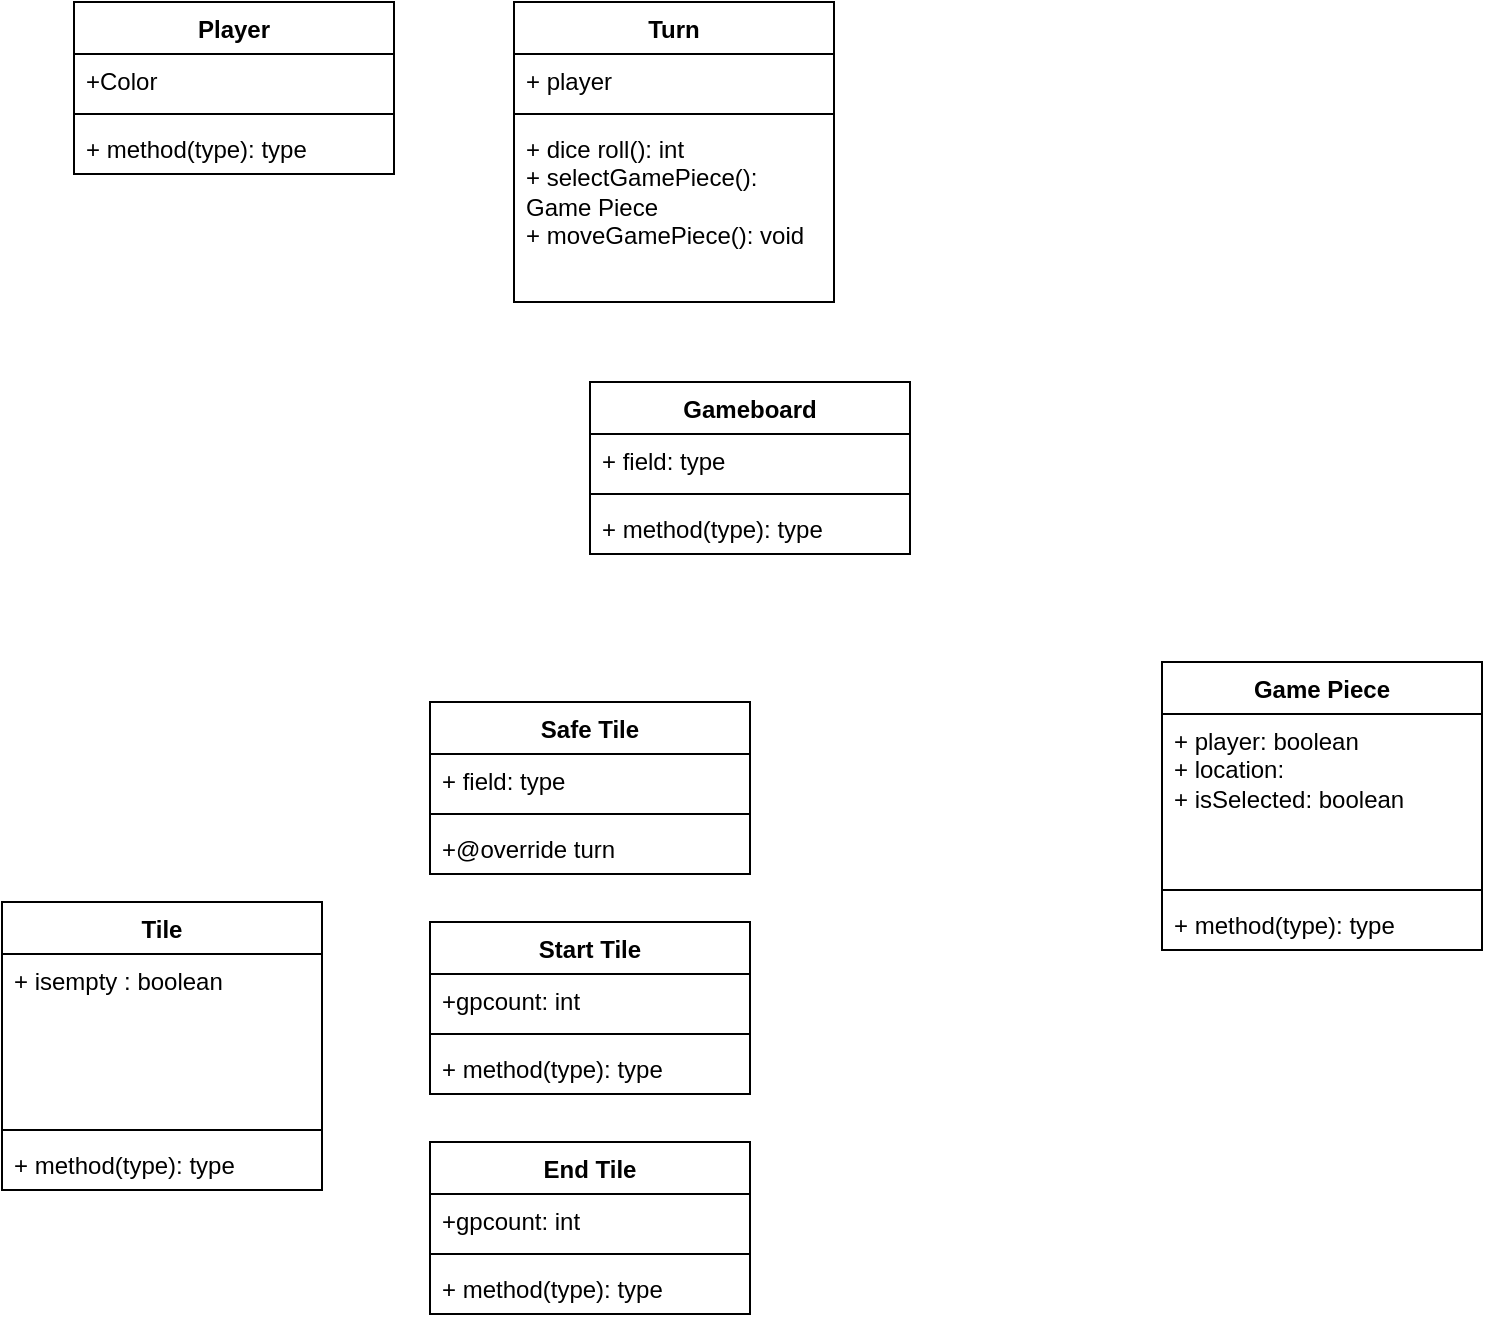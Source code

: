 <mxfile version="24.2.0" type="github">
  <diagram id="C5RBs43oDa-KdzZeNtuy" name="Page-1">
    <mxGraphModel dx="880" dy="434" grid="1" gridSize="10" guides="1" tooltips="1" connect="1" arrows="1" fold="1" page="1" pageScale="1" pageWidth="827" pageHeight="1169" math="0" shadow="0">
      <root>
        <mxCell id="WIyWlLk6GJQsqaUBKTNV-0" />
        <mxCell id="WIyWlLk6GJQsqaUBKTNV-1" parent="WIyWlLk6GJQsqaUBKTNV-0" />
        <mxCell id="TV2dxThgKp9PJWeSo5oj-0" value="Gameboard" style="swimlane;fontStyle=1;align=center;verticalAlign=top;childLayout=stackLayout;horizontal=1;startSize=26;horizontalStack=0;resizeParent=1;resizeParentMax=0;resizeLast=0;collapsible=1;marginBottom=0;whiteSpace=wrap;html=1;" vertex="1" parent="WIyWlLk6GJQsqaUBKTNV-1">
          <mxGeometry x="338" y="270" width="160" height="86" as="geometry" />
        </mxCell>
        <mxCell id="TV2dxThgKp9PJWeSo5oj-1" value="+ field: type" style="text;strokeColor=none;fillColor=none;align=left;verticalAlign=top;spacingLeft=4;spacingRight=4;overflow=hidden;rotatable=0;points=[[0,0.5],[1,0.5]];portConstraint=eastwest;whiteSpace=wrap;html=1;" vertex="1" parent="TV2dxThgKp9PJWeSo5oj-0">
          <mxGeometry y="26" width="160" height="26" as="geometry" />
        </mxCell>
        <mxCell id="TV2dxThgKp9PJWeSo5oj-2" value="" style="line;strokeWidth=1;fillColor=none;align=left;verticalAlign=middle;spacingTop=-1;spacingLeft=3;spacingRight=3;rotatable=0;labelPosition=right;points=[];portConstraint=eastwest;strokeColor=inherit;" vertex="1" parent="TV2dxThgKp9PJWeSo5oj-0">
          <mxGeometry y="52" width="160" height="8" as="geometry" />
        </mxCell>
        <mxCell id="TV2dxThgKp9PJWeSo5oj-3" value="+ method(type): type" style="text;strokeColor=none;fillColor=none;align=left;verticalAlign=top;spacingLeft=4;spacingRight=4;overflow=hidden;rotatable=0;points=[[0,0.5],[1,0.5]];portConstraint=eastwest;whiteSpace=wrap;html=1;" vertex="1" parent="TV2dxThgKp9PJWeSo5oj-0">
          <mxGeometry y="60" width="160" height="26" as="geometry" />
        </mxCell>
        <mxCell id="TV2dxThgKp9PJWeSo5oj-4" value="Tile" style="swimlane;fontStyle=1;align=center;verticalAlign=top;childLayout=stackLayout;horizontal=1;startSize=26;horizontalStack=0;resizeParent=1;resizeParentMax=0;resizeLast=0;collapsible=1;marginBottom=0;whiteSpace=wrap;html=1;" vertex="1" parent="WIyWlLk6GJQsqaUBKTNV-1">
          <mxGeometry x="44" y="530" width="160" height="144" as="geometry" />
        </mxCell>
        <mxCell id="TV2dxThgKp9PJWeSo5oj-5" value="+ isempty : boolean" style="text;strokeColor=none;fillColor=none;align=left;verticalAlign=top;spacingLeft=4;spacingRight=4;overflow=hidden;rotatable=0;points=[[0,0.5],[1,0.5]];portConstraint=eastwest;whiteSpace=wrap;html=1;" vertex="1" parent="TV2dxThgKp9PJWeSo5oj-4">
          <mxGeometry y="26" width="160" height="84" as="geometry" />
        </mxCell>
        <mxCell id="TV2dxThgKp9PJWeSo5oj-6" value="" style="line;strokeWidth=1;fillColor=none;align=left;verticalAlign=middle;spacingTop=-1;spacingLeft=3;spacingRight=3;rotatable=0;labelPosition=right;points=[];portConstraint=eastwest;strokeColor=inherit;" vertex="1" parent="TV2dxThgKp9PJWeSo5oj-4">
          <mxGeometry y="110" width="160" height="8" as="geometry" />
        </mxCell>
        <mxCell id="TV2dxThgKp9PJWeSo5oj-7" value="+ method(type): type" style="text;strokeColor=none;fillColor=none;align=left;verticalAlign=top;spacingLeft=4;spacingRight=4;overflow=hidden;rotatable=0;points=[[0,0.5],[1,0.5]];portConstraint=eastwest;whiteSpace=wrap;html=1;" vertex="1" parent="TV2dxThgKp9PJWeSo5oj-4">
          <mxGeometry y="118" width="160" height="26" as="geometry" />
        </mxCell>
        <mxCell id="TV2dxThgKp9PJWeSo5oj-20" value="Safe Tile" style="swimlane;fontStyle=1;align=center;verticalAlign=top;childLayout=stackLayout;horizontal=1;startSize=26;horizontalStack=0;resizeParent=1;resizeParentMax=0;resizeLast=0;collapsible=1;marginBottom=0;whiteSpace=wrap;html=1;" vertex="1" parent="WIyWlLk6GJQsqaUBKTNV-1">
          <mxGeometry x="258" y="430" width="160" height="86" as="geometry" />
        </mxCell>
        <mxCell id="TV2dxThgKp9PJWeSo5oj-21" value="+ field: type" style="text;strokeColor=none;fillColor=none;align=left;verticalAlign=top;spacingLeft=4;spacingRight=4;overflow=hidden;rotatable=0;points=[[0,0.5],[1,0.5]];portConstraint=eastwest;whiteSpace=wrap;html=1;" vertex="1" parent="TV2dxThgKp9PJWeSo5oj-20">
          <mxGeometry y="26" width="160" height="26" as="geometry" />
        </mxCell>
        <mxCell id="TV2dxThgKp9PJWeSo5oj-22" value="" style="line;strokeWidth=1;fillColor=none;align=left;verticalAlign=middle;spacingTop=-1;spacingLeft=3;spacingRight=3;rotatable=0;labelPosition=right;points=[];portConstraint=eastwest;strokeColor=inherit;" vertex="1" parent="TV2dxThgKp9PJWeSo5oj-20">
          <mxGeometry y="52" width="160" height="8" as="geometry" />
        </mxCell>
        <mxCell id="TV2dxThgKp9PJWeSo5oj-23" value="+@override turn" style="text;strokeColor=none;fillColor=none;align=left;verticalAlign=top;spacingLeft=4;spacingRight=4;overflow=hidden;rotatable=0;points=[[0,0.5],[1,0.5]];portConstraint=eastwest;whiteSpace=wrap;html=1;" vertex="1" parent="TV2dxThgKp9PJWeSo5oj-20">
          <mxGeometry y="60" width="160" height="26" as="geometry" />
        </mxCell>
        <mxCell id="TV2dxThgKp9PJWeSo5oj-24" value="Start Tile" style="swimlane;fontStyle=1;align=center;verticalAlign=top;childLayout=stackLayout;horizontal=1;startSize=26;horizontalStack=0;resizeParent=1;resizeParentMax=0;resizeLast=0;collapsible=1;marginBottom=0;whiteSpace=wrap;html=1;" vertex="1" parent="WIyWlLk6GJQsqaUBKTNV-1">
          <mxGeometry x="258" y="540" width="160" height="86" as="geometry" />
        </mxCell>
        <mxCell id="TV2dxThgKp9PJWeSo5oj-25" value="+gpcount: int" style="text;strokeColor=none;fillColor=none;align=left;verticalAlign=top;spacingLeft=4;spacingRight=4;overflow=hidden;rotatable=0;points=[[0,0.5],[1,0.5]];portConstraint=eastwest;whiteSpace=wrap;html=1;" vertex="1" parent="TV2dxThgKp9PJWeSo5oj-24">
          <mxGeometry y="26" width="160" height="26" as="geometry" />
        </mxCell>
        <mxCell id="TV2dxThgKp9PJWeSo5oj-26" value="" style="line;strokeWidth=1;fillColor=none;align=left;verticalAlign=middle;spacingTop=-1;spacingLeft=3;spacingRight=3;rotatable=0;labelPosition=right;points=[];portConstraint=eastwest;strokeColor=inherit;" vertex="1" parent="TV2dxThgKp9PJWeSo5oj-24">
          <mxGeometry y="52" width="160" height="8" as="geometry" />
        </mxCell>
        <mxCell id="TV2dxThgKp9PJWeSo5oj-27" value="+ method(type): type" style="text;strokeColor=none;fillColor=none;align=left;verticalAlign=top;spacingLeft=4;spacingRight=4;overflow=hidden;rotatable=0;points=[[0,0.5],[1,0.5]];portConstraint=eastwest;whiteSpace=wrap;html=1;" vertex="1" parent="TV2dxThgKp9PJWeSo5oj-24">
          <mxGeometry y="60" width="160" height="26" as="geometry" />
        </mxCell>
        <mxCell id="TV2dxThgKp9PJWeSo5oj-28" value="End Tile" style="swimlane;fontStyle=1;align=center;verticalAlign=top;childLayout=stackLayout;horizontal=1;startSize=26;horizontalStack=0;resizeParent=1;resizeParentMax=0;resizeLast=0;collapsible=1;marginBottom=0;whiteSpace=wrap;html=1;" vertex="1" parent="WIyWlLk6GJQsqaUBKTNV-1">
          <mxGeometry x="258" y="650" width="160" height="86" as="geometry" />
        </mxCell>
        <mxCell id="TV2dxThgKp9PJWeSo5oj-29" value="+gpcount: int" style="text;strokeColor=none;fillColor=none;align=left;verticalAlign=top;spacingLeft=4;spacingRight=4;overflow=hidden;rotatable=0;points=[[0,0.5],[1,0.5]];portConstraint=eastwest;whiteSpace=wrap;html=1;" vertex="1" parent="TV2dxThgKp9PJWeSo5oj-28">
          <mxGeometry y="26" width="160" height="26" as="geometry" />
        </mxCell>
        <mxCell id="TV2dxThgKp9PJWeSo5oj-30" value="" style="line;strokeWidth=1;fillColor=none;align=left;verticalAlign=middle;spacingTop=-1;spacingLeft=3;spacingRight=3;rotatable=0;labelPosition=right;points=[];portConstraint=eastwest;strokeColor=inherit;" vertex="1" parent="TV2dxThgKp9PJWeSo5oj-28">
          <mxGeometry y="52" width="160" height="8" as="geometry" />
        </mxCell>
        <mxCell id="TV2dxThgKp9PJWeSo5oj-31" value="+ method(type): type" style="text;strokeColor=none;fillColor=none;align=left;verticalAlign=top;spacingLeft=4;spacingRight=4;overflow=hidden;rotatable=0;points=[[0,0.5],[1,0.5]];portConstraint=eastwest;whiteSpace=wrap;html=1;" vertex="1" parent="TV2dxThgKp9PJWeSo5oj-28">
          <mxGeometry y="60" width="160" height="26" as="geometry" />
        </mxCell>
        <mxCell id="TV2dxThgKp9PJWeSo5oj-36" value="Game Piece" style="swimlane;fontStyle=1;align=center;verticalAlign=top;childLayout=stackLayout;horizontal=1;startSize=26;horizontalStack=0;resizeParent=1;resizeParentMax=0;resizeLast=0;collapsible=1;marginBottom=0;whiteSpace=wrap;html=1;" vertex="1" parent="WIyWlLk6GJQsqaUBKTNV-1">
          <mxGeometry x="624" y="410" width="160" height="144" as="geometry" />
        </mxCell>
        <mxCell id="TV2dxThgKp9PJWeSo5oj-37" value="&lt;div&gt;+ player: boolean&lt;/div&gt;+ location:&amp;nbsp;&lt;div&gt;+ isSelected: boolean&lt;/div&gt;" style="text;strokeColor=none;fillColor=none;align=left;verticalAlign=top;spacingLeft=4;spacingRight=4;overflow=hidden;rotatable=0;points=[[0,0.5],[1,0.5]];portConstraint=eastwest;whiteSpace=wrap;html=1;" vertex="1" parent="TV2dxThgKp9PJWeSo5oj-36">
          <mxGeometry y="26" width="160" height="84" as="geometry" />
        </mxCell>
        <mxCell id="TV2dxThgKp9PJWeSo5oj-38" value="" style="line;strokeWidth=1;fillColor=none;align=left;verticalAlign=middle;spacingTop=-1;spacingLeft=3;spacingRight=3;rotatable=0;labelPosition=right;points=[];portConstraint=eastwest;strokeColor=inherit;" vertex="1" parent="TV2dxThgKp9PJWeSo5oj-36">
          <mxGeometry y="110" width="160" height="8" as="geometry" />
        </mxCell>
        <mxCell id="TV2dxThgKp9PJWeSo5oj-39" value="+ method(type): type" style="text;strokeColor=none;fillColor=none;align=left;verticalAlign=top;spacingLeft=4;spacingRight=4;overflow=hidden;rotatable=0;points=[[0,0.5],[1,0.5]];portConstraint=eastwest;whiteSpace=wrap;html=1;" vertex="1" parent="TV2dxThgKp9PJWeSo5oj-36">
          <mxGeometry y="118" width="160" height="26" as="geometry" />
        </mxCell>
        <mxCell id="TV2dxThgKp9PJWeSo5oj-44" value="Player" style="swimlane;fontStyle=1;align=center;verticalAlign=top;childLayout=stackLayout;horizontal=1;startSize=26;horizontalStack=0;resizeParent=1;resizeParentMax=0;resizeLast=0;collapsible=1;marginBottom=0;whiteSpace=wrap;html=1;" vertex="1" parent="WIyWlLk6GJQsqaUBKTNV-1">
          <mxGeometry x="80" y="80" width="160" height="86" as="geometry" />
        </mxCell>
        <mxCell id="TV2dxThgKp9PJWeSo5oj-45" value="+Color" style="text;strokeColor=none;fillColor=none;align=left;verticalAlign=top;spacingLeft=4;spacingRight=4;overflow=hidden;rotatable=0;points=[[0,0.5],[1,0.5]];portConstraint=eastwest;whiteSpace=wrap;html=1;" vertex="1" parent="TV2dxThgKp9PJWeSo5oj-44">
          <mxGeometry y="26" width="160" height="26" as="geometry" />
        </mxCell>
        <mxCell id="TV2dxThgKp9PJWeSo5oj-46" value="" style="line;strokeWidth=1;fillColor=none;align=left;verticalAlign=middle;spacingTop=-1;spacingLeft=3;spacingRight=3;rotatable=0;labelPosition=right;points=[];portConstraint=eastwest;strokeColor=inherit;" vertex="1" parent="TV2dxThgKp9PJWeSo5oj-44">
          <mxGeometry y="52" width="160" height="8" as="geometry" />
        </mxCell>
        <mxCell id="TV2dxThgKp9PJWeSo5oj-47" value="+ method(type): type" style="text;strokeColor=none;fillColor=none;align=left;verticalAlign=top;spacingLeft=4;spacingRight=4;overflow=hidden;rotatable=0;points=[[0,0.5],[1,0.5]];portConstraint=eastwest;whiteSpace=wrap;html=1;" vertex="1" parent="TV2dxThgKp9PJWeSo5oj-44">
          <mxGeometry y="60" width="160" height="26" as="geometry" />
        </mxCell>
        <mxCell id="TV2dxThgKp9PJWeSo5oj-48" value="Turn" style="swimlane;fontStyle=1;align=center;verticalAlign=top;childLayout=stackLayout;horizontal=1;startSize=26;horizontalStack=0;resizeParent=1;resizeParentMax=0;resizeLast=0;collapsible=1;marginBottom=0;whiteSpace=wrap;html=1;" vertex="1" parent="WIyWlLk6GJQsqaUBKTNV-1">
          <mxGeometry x="300" y="80" width="160" height="150" as="geometry" />
        </mxCell>
        <mxCell id="TV2dxThgKp9PJWeSo5oj-49" value="+ player" style="text;strokeColor=none;fillColor=none;align=left;verticalAlign=top;spacingLeft=4;spacingRight=4;overflow=hidden;rotatable=0;points=[[0,0.5],[1,0.5]];portConstraint=eastwest;whiteSpace=wrap;html=1;" vertex="1" parent="TV2dxThgKp9PJWeSo5oj-48">
          <mxGeometry y="26" width="160" height="26" as="geometry" />
        </mxCell>
        <mxCell id="TV2dxThgKp9PJWeSo5oj-50" value="" style="line;strokeWidth=1;fillColor=none;align=left;verticalAlign=middle;spacingTop=-1;spacingLeft=3;spacingRight=3;rotatable=0;labelPosition=right;points=[];portConstraint=eastwest;strokeColor=inherit;" vertex="1" parent="TV2dxThgKp9PJWeSo5oj-48">
          <mxGeometry y="52" width="160" height="8" as="geometry" />
        </mxCell>
        <mxCell id="TV2dxThgKp9PJWeSo5oj-51" value="&lt;div&gt;+ dice roll(): int&amp;nbsp;&lt;/div&gt;+ selectGamePiece(): Game Piece&lt;div&gt;+ moveGamePiece(): void&lt;/div&gt;" style="text;strokeColor=none;fillColor=none;align=left;verticalAlign=top;spacingLeft=4;spacingRight=4;overflow=hidden;rotatable=0;points=[[0,0.5],[1,0.5]];portConstraint=eastwest;whiteSpace=wrap;html=1;" vertex="1" parent="TV2dxThgKp9PJWeSo5oj-48">
          <mxGeometry y="60" width="160" height="90" as="geometry" />
        </mxCell>
      </root>
    </mxGraphModel>
  </diagram>
</mxfile>
